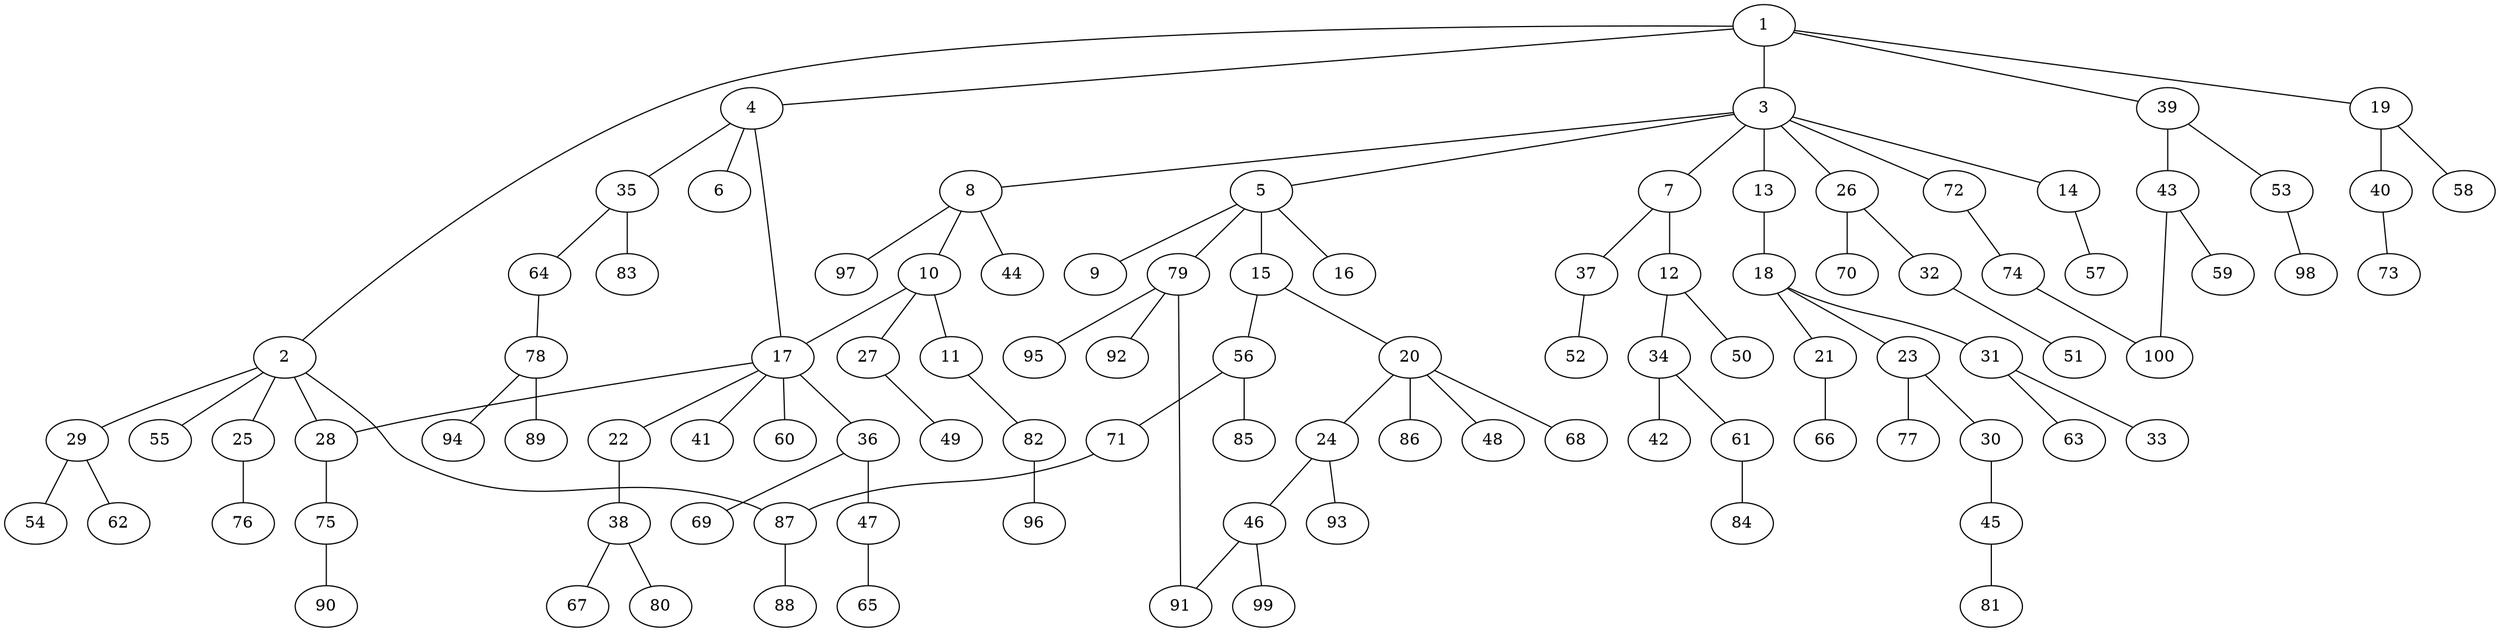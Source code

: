 graph graphname {1--2
1--3
1--4
1--19
1--39
2--25
2--28
2--29
2--55
2--87
3--5
3--7
3--8
3--13
3--14
3--26
3--72
4--6
4--17
4--35
5--9
5--15
5--16
5--79
7--12
7--37
8--10
8--44
8--97
10--11
10--17
10--27
11--82
12--34
12--50
13--18
14--57
15--20
15--56
17--22
17--28
17--36
17--41
17--60
18--21
18--23
18--31
19--40
19--58
20--24
20--48
20--68
20--86
21--66
22--38
23--30
23--77
24--46
24--93
25--76
26--32
26--70
27--49
28--75
29--54
29--62
30--45
31--33
31--63
32--51
34--42
34--61
35--64
35--83
36--47
36--69
37--52
38--67
38--80
39--43
39--53
40--73
43--59
43--100
45--81
46--91
46--99
47--65
53--98
56--71
56--85
61--84
64--78
71--87
72--74
74--100
75--90
78--89
78--94
79--91
79--92
79--95
82--96
87--88
}